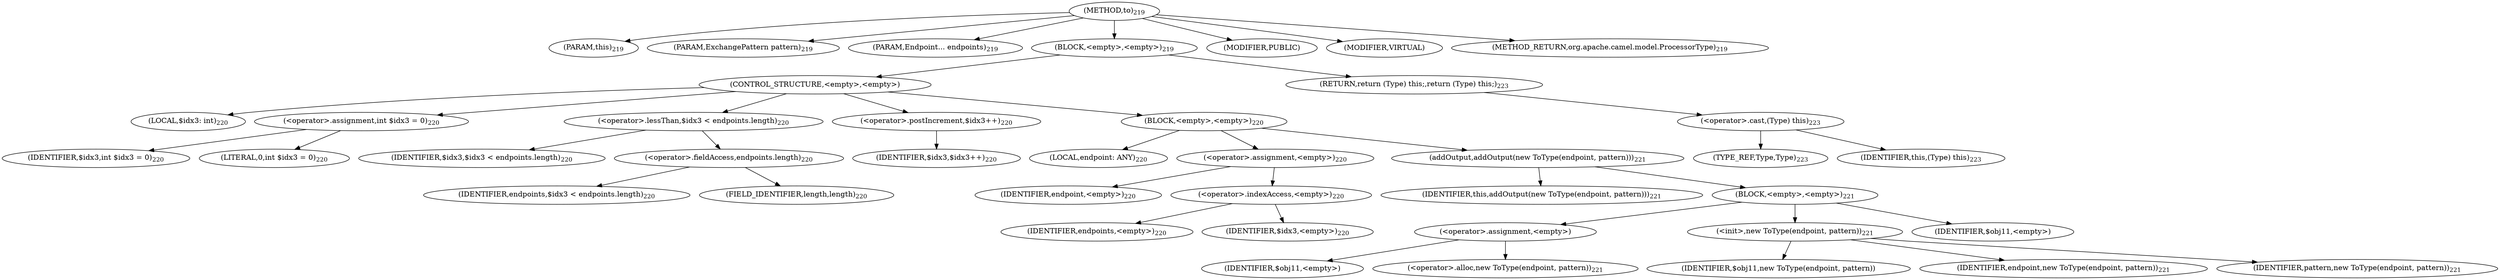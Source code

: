 digraph "to" {  
"989" [label = <(METHOD,to)<SUB>219</SUB>> ]
"38" [label = <(PARAM,this)<SUB>219</SUB>> ]
"990" [label = <(PARAM,ExchangePattern pattern)<SUB>219</SUB>> ]
"991" [label = <(PARAM,Endpoint... endpoints)<SUB>219</SUB>> ]
"992" [label = <(BLOCK,&lt;empty&gt;,&lt;empty&gt;)<SUB>219</SUB>> ]
"993" [label = <(CONTROL_STRUCTURE,&lt;empty&gt;,&lt;empty&gt;)> ]
"994" [label = <(LOCAL,$idx3: int)<SUB>220</SUB>> ]
"995" [label = <(&lt;operator&gt;.assignment,int $idx3 = 0)<SUB>220</SUB>> ]
"996" [label = <(IDENTIFIER,$idx3,int $idx3 = 0)<SUB>220</SUB>> ]
"997" [label = <(LITERAL,0,int $idx3 = 0)<SUB>220</SUB>> ]
"998" [label = <(&lt;operator&gt;.lessThan,$idx3 &lt; endpoints.length)<SUB>220</SUB>> ]
"999" [label = <(IDENTIFIER,$idx3,$idx3 &lt; endpoints.length)<SUB>220</SUB>> ]
"1000" [label = <(&lt;operator&gt;.fieldAccess,endpoints.length)<SUB>220</SUB>> ]
"1001" [label = <(IDENTIFIER,endpoints,$idx3 &lt; endpoints.length)<SUB>220</SUB>> ]
"1002" [label = <(FIELD_IDENTIFIER,length,length)<SUB>220</SUB>> ]
"1003" [label = <(&lt;operator&gt;.postIncrement,$idx3++)<SUB>220</SUB>> ]
"1004" [label = <(IDENTIFIER,$idx3,$idx3++)<SUB>220</SUB>> ]
"1005" [label = <(BLOCK,&lt;empty&gt;,&lt;empty&gt;)<SUB>220</SUB>> ]
"1006" [label = <(LOCAL,endpoint: ANY)<SUB>220</SUB>> ]
"1007" [label = <(&lt;operator&gt;.assignment,&lt;empty&gt;)<SUB>220</SUB>> ]
"1008" [label = <(IDENTIFIER,endpoint,&lt;empty&gt;)<SUB>220</SUB>> ]
"1009" [label = <(&lt;operator&gt;.indexAccess,&lt;empty&gt;)<SUB>220</SUB>> ]
"1010" [label = <(IDENTIFIER,endpoints,&lt;empty&gt;)<SUB>220</SUB>> ]
"1011" [label = <(IDENTIFIER,$idx3,&lt;empty&gt;)<SUB>220</SUB>> ]
"1012" [label = <(addOutput,addOutput(new ToType(endpoint, pattern)))<SUB>221</SUB>> ]
"37" [label = <(IDENTIFIER,this,addOutput(new ToType(endpoint, pattern)))<SUB>221</SUB>> ]
"1013" [label = <(BLOCK,&lt;empty&gt;,&lt;empty&gt;)<SUB>221</SUB>> ]
"1014" [label = <(&lt;operator&gt;.assignment,&lt;empty&gt;)> ]
"1015" [label = <(IDENTIFIER,$obj11,&lt;empty&gt;)> ]
"1016" [label = <(&lt;operator&gt;.alloc,new ToType(endpoint, pattern))<SUB>221</SUB>> ]
"1017" [label = <(&lt;init&gt;,new ToType(endpoint, pattern))<SUB>221</SUB>> ]
"1018" [label = <(IDENTIFIER,$obj11,new ToType(endpoint, pattern))> ]
"1019" [label = <(IDENTIFIER,endpoint,new ToType(endpoint, pattern))<SUB>221</SUB>> ]
"1020" [label = <(IDENTIFIER,pattern,new ToType(endpoint, pattern))<SUB>221</SUB>> ]
"1021" [label = <(IDENTIFIER,$obj11,&lt;empty&gt;)> ]
"1022" [label = <(RETURN,return (Type) this;,return (Type) this;)<SUB>223</SUB>> ]
"1023" [label = <(&lt;operator&gt;.cast,(Type) this)<SUB>223</SUB>> ]
"1024" [label = <(TYPE_REF,Type,Type)<SUB>223</SUB>> ]
"39" [label = <(IDENTIFIER,this,(Type) this)<SUB>223</SUB>> ]
"1025" [label = <(MODIFIER,PUBLIC)> ]
"1026" [label = <(MODIFIER,VIRTUAL)> ]
"1027" [label = <(METHOD_RETURN,org.apache.camel.model.ProcessorType)<SUB>219</SUB>> ]
  "989" -> "38" 
  "989" -> "990" 
  "989" -> "991" 
  "989" -> "992" 
  "989" -> "1025" 
  "989" -> "1026" 
  "989" -> "1027" 
  "992" -> "993" 
  "992" -> "1022" 
  "993" -> "994" 
  "993" -> "995" 
  "993" -> "998" 
  "993" -> "1003" 
  "993" -> "1005" 
  "995" -> "996" 
  "995" -> "997" 
  "998" -> "999" 
  "998" -> "1000" 
  "1000" -> "1001" 
  "1000" -> "1002" 
  "1003" -> "1004" 
  "1005" -> "1006" 
  "1005" -> "1007" 
  "1005" -> "1012" 
  "1007" -> "1008" 
  "1007" -> "1009" 
  "1009" -> "1010" 
  "1009" -> "1011" 
  "1012" -> "37" 
  "1012" -> "1013" 
  "1013" -> "1014" 
  "1013" -> "1017" 
  "1013" -> "1021" 
  "1014" -> "1015" 
  "1014" -> "1016" 
  "1017" -> "1018" 
  "1017" -> "1019" 
  "1017" -> "1020" 
  "1022" -> "1023" 
  "1023" -> "1024" 
  "1023" -> "39" 
}
